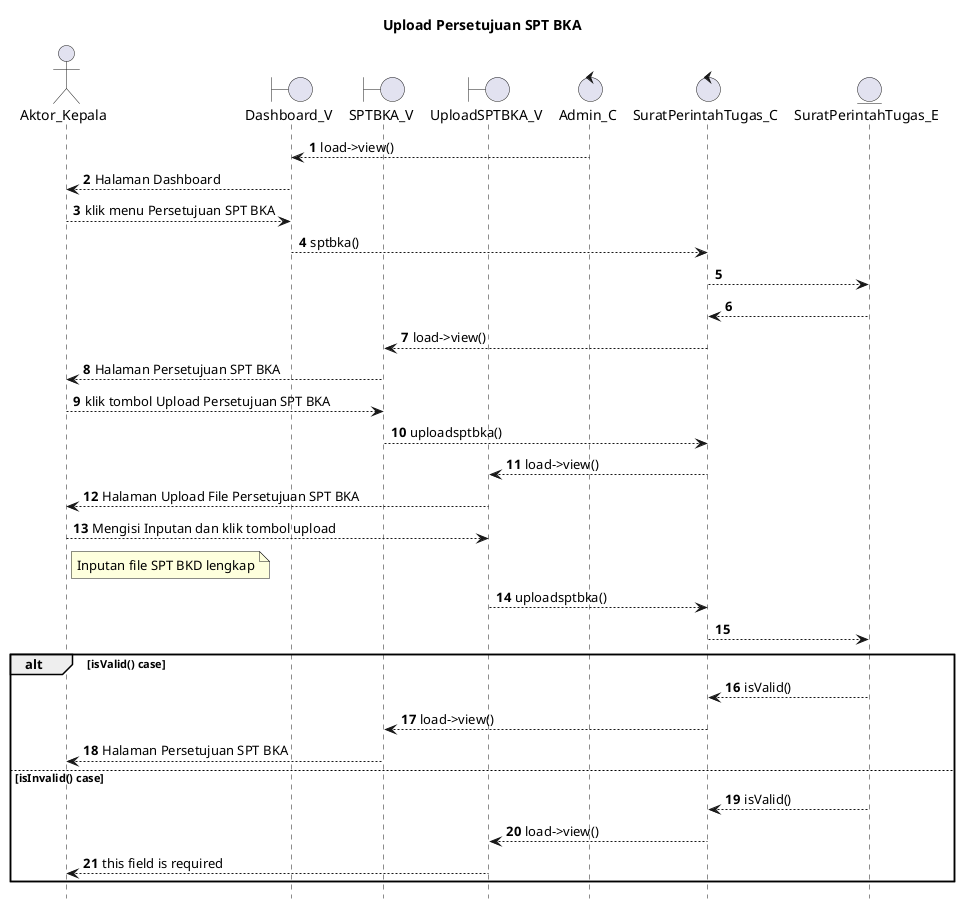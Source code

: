 @startuml

autonumber
hide footbox
title Upload Persetujuan SPT BKA

Actor Aktor_Kepala
boundary Dashboard_V
boundary SPTBKA_V
boundary UploadSPTBKA_V
control Admin_C
control SuratPerintahTugas_C
Entity SuratPerintahTugas_E

Admin_C --> Dashboard_V: load->view()
Dashboard_V --> Aktor_Kepala: Halaman Dashboard
Aktor_Kepala --> Dashboard_V: klik menu Persetujuan SPT BKA
Dashboard_V --> SuratPerintahTugas_C: sptbka()
SuratPerintahTugas_C --> SuratPerintahTugas_E:
    
    SuratPerintahTugas_E --> SuratPerintahTugas_C:
    SuratPerintahTugas_C --> SPTBKA_V: load->view()
    SPTBKA_V --> Aktor_Kepala: Halaman Persetujuan SPT BKA

Aktor_Kepala --> SPTBKA_V: klik tombol Upload Persetujuan SPT BKA
SPTBKA_V --> SuratPerintahTugas_C: uploadsptbka()
SuratPerintahTugas_C --> UploadSPTBKA_V: load->view()
UploadSPTBKA_V --> Aktor_Kepala: Halaman Upload File Persetujuan SPT BKA

Aktor_Kepala --> UploadSPTBKA_V: Mengisi Inputan dan klik tombol upload
    note right of Aktor_Kepala
        Inputan file SPT BKD lengkap
            end note
UploadSPTBKA_V --> SuratPerintahTugas_C: uploadsptbka()
SuratPerintahTugas_C --> SuratPerintahTugas_E:

alt isValid() case
    
    SuratPerintahTugas_E --> SuratPerintahTugas_C: isValid()
    SuratPerintahTugas_C --> SPTBKA_V: load->view()
    SPTBKA_V --> Aktor_Kepala: Halaman Persetujuan SPT BKA

else isInvalid() case
    
    SuratPerintahTugas_E --> SuratPerintahTugas_C: isValid()
    SuratPerintahTugas_C --> UploadSPTBKA_V: load->view()
    UploadSPTBKA_V --> Aktor_Kepala: this field is required

end
@enduml